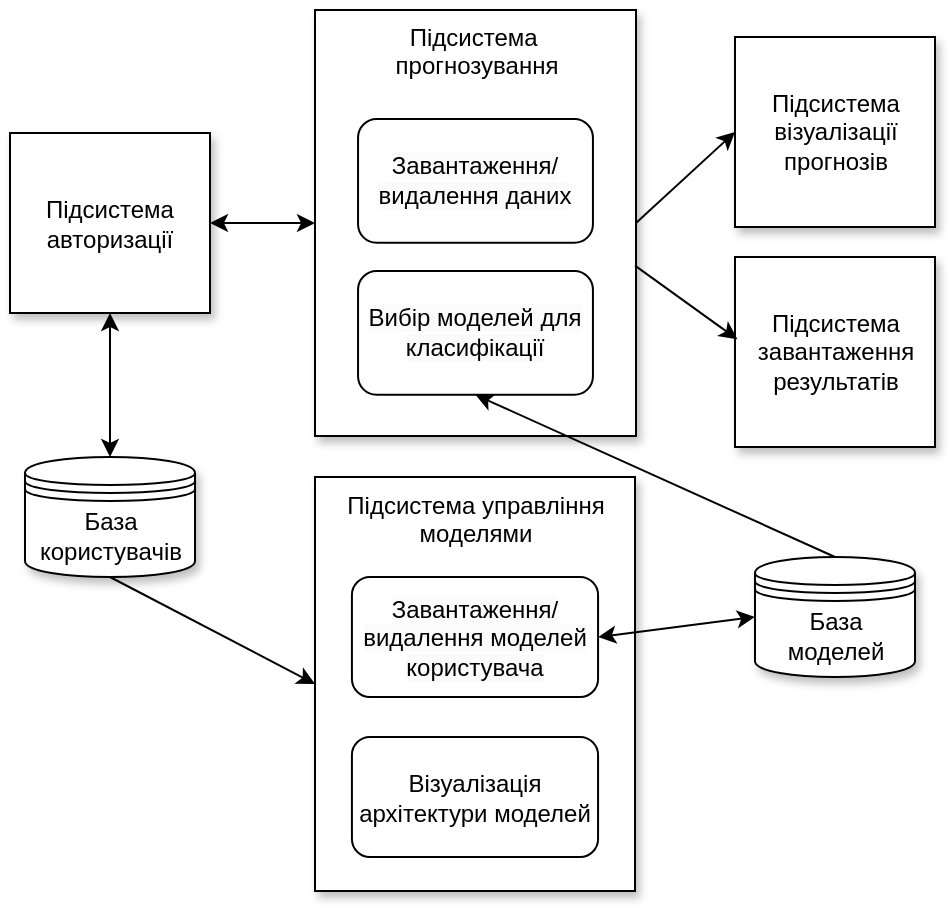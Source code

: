 <mxfile version="24.8.6">
  <diagram name="Сторінка-1" id="ht5yiww-i4QYesKQikYA">
    <mxGraphModel dx="1290" dy="569" grid="0" gridSize="10" guides="1" tooltips="1" connect="1" arrows="1" fold="1" page="1" pageScale="1" pageWidth="827" pageHeight="1169" math="0" shadow="0">
      <root>
        <mxCell id="0" />
        <mxCell id="1" parent="0" />
        <mxCell id="v1wT5hkZusvUxvU8-ito-18" value="" style="whiteSpace=wrap;html=1;" vertex="1" visible="0" parent="1">
          <mxGeometry x="430" y="400" width="120" height="60" as="geometry" />
        </mxCell>
        <mxCell id="v1wT5hkZusvUxvU8-ito-48" value="База користувачів" style="shape=datastore;whiteSpace=wrap;html=1;shadow=1;" vertex="1" parent="1">
          <mxGeometry x="118.5" y="418.5" width="85" height="60" as="geometry" />
        </mxCell>
        <mxCell id="v1wT5hkZusvUxvU8-ito-49" value="База моделей" style="shape=datastore;whiteSpace=wrap;html=1;shadow=1;" vertex="1" parent="1">
          <mxGeometry x="483.5" y="468.5" width="80" height="60" as="geometry" />
        </mxCell>
        <mxCell id="v1wT5hkZusvUxvU8-ito-50" value="Підсистема авторизації" style="rounded=0;whiteSpace=wrap;html=1;shadow=1;" vertex="1" parent="1">
          <mxGeometry x="111" y="256.5" width="100" height="90" as="geometry" />
        </mxCell>
        <mxCell id="v1wT5hkZusvUxvU8-ito-51" value="" style="group;rounded=0;" vertex="1" connectable="0" parent="1">
          <mxGeometry x="263.5" y="428.5" width="160" height="220" as="geometry" />
        </mxCell>
        <mxCell id="v1wT5hkZusvUxvU8-ito-52" value="Підсистема управління моделями" style="rounded=0;whiteSpace=wrap;html=1;verticalAlign=top;shadow=1;" vertex="1" parent="v1wT5hkZusvUxvU8-ito-51">
          <mxGeometry width="160" height="207" as="geometry" />
        </mxCell>
        <mxCell id="v1wT5hkZusvUxvU8-ito-53" value="&lt;span style=&quot;color: rgb(0, 0, 0); font-family: Helvetica; font-size: 12px; font-style: normal; font-variant-ligatures: normal; font-variant-caps: normal; font-weight: 400; letter-spacing: normal; orphans: 2; text-align: center; text-indent: 0px; text-transform: none; widows: 2; word-spacing: 0px; -webkit-text-stroke-width: 0px; white-space: normal; background-color: rgb(251, 251, 251); text-decoration-thickness: initial; text-decoration-style: initial; text-decoration-color: initial; display: inline !important; float: none;&quot;&gt;Завантаження/видалення моделей користувача&lt;/span&gt;" style="rounded=1;whiteSpace=wrap;html=1;" vertex="1" parent="v1wT5hkZusvUxvU8-ito-51">
          <mxGeometry x="18.462" y="50" width="123.077" height="60.0" as="geometry" />
        </mxCell>
        <mxCell id="v1wT5hkZusvUxvU8-ito-54" value="Візуалізація архітектури моделей" style="rounded=1;whiteSpace=wrap;html=1;" vertex="1" parent="v1wT5hkZusvUxvU8-ito-51">
          <mxGeometry x="18.462" y="130" width="123.077" height="60.0" as="geometry" />
        </mxCell>
        <mxCell id="v1wT5hkZusvUxvU8-ito-55" value="Підсистема візуалізації прогнозів" style="rounded=0;whiteSpace=wrap;html=1;shadow=1;" vertex="1" parent="1">
          <mxGeometry x="473.5" y="208.5" width="100" height="95" as="geometry" />
        </mxCell>
        <mxCell id="v1wT5hkZusvUxvU8-ito-56" value="" style="group;rounded=0;shadow=1;" vertex="1" connectable="0" parent="1">
          <mxGeometry x="263.5" y="195" width="160.5" height="227" as="geometry" />
        </mxCell>
        <mxCell id="v1wT5hkZusvUxvU8-ito-57" value="Підсистема&amp;nbsp;&lt;div&gt;прогнозування&lt;/div&gt;" style="rounded=0;whiteSpace=wrap;html=1;verticalAlign=top;shadow=1;" vertex="1" parent="v1wT5hkZusvUxvU8-ito-56">
          <mxGeometry width="160.5" height="213" as="geometry" />
        </mxCell>
        <mxCell id="v1wT5hkZusvUxvU8-ito-58" value="&lt;span style=&quot;color: rgb(0, 0, 0); font-family: Helvetica; font-size: 12px; font-style: normal; font-variant-ligatures: normal; font-variant-caps: normal; font-weight: 400; letter-spacing: normal; orphans: 2; text-align: center; text-indent: 0px; text-transform: none; widows: 2; word-spacing: 0px; -webkit-text-stroke-width: 0px; white-space: normal; background-color: rgb(251, 251, 251); text-decoration-thickness: initial; text-decoration-style: initial; text-decoration-color: initial; display: inline !important; float: none;&quot;&gt;Завантаження/видалення даних&lt;/span&gt;" style="rounded=1;whiteSpace=wrap;html=1;" vertex="1" parent="v1wT5hkZusvUxvU8-ito-56">
          <mxGeometry x="21.53" y="54.503" width="117.439" height="61.909" as="geometry" />
        </mxCell>
        <mxCell id="v1wT5hkZusvUxvU8-ito-59" value="&lt;span style=&quot;color: rgb(0, 0, 0); font-family: Helvetica; font-size: 12px; font-style: normal; font-variant-ligatures: normal; font-variant-caps: normal; font-weight: 400; letter-spacing: normal; orphans: 2; text-align: center; text-indent: 0px; text-transform: none; widows: 2; word-spacing: 0px; -webkit-text-stroke-width: 0px; white-space: normal; background-color: rgb(251, 251, 251); text-decoration-thickness: initial; text-decoration-style: initial; text-decoration-color: initial; display: inline !important; float: none;&quot;&gt;Вибір моделей для класифікації&lt;/span&gt;" style="rounded=1;whiteSpace=wrap;html=1;" vertex="1" parent="v1wT5hkZusvUxvU8-ito-56">
          <mxGeometry x="21.53" y="130.498" width="117.439" height="61.909" as="geometry" />
        </mxCell>
        <mxCell id="v1wT5hkZusvUxvU8-ito-60" value="" style="endArrow=classic;html=1;rounded=0;entryX=0;entryY=0.5;entryDx=0;entryDy=0;exitX=1;exitY=0.5;exitDx=0;exitDy=0;" edge="1" source="v1wT5hkZusvUxvU8-ito-57" target="v1wT5hkZusvUxvU8-ito-55" parent="1">
          <mxGeometry width="50" height="50" relative="1" as="geometry">
            <mxPoint x="353.5" y="388.5" as="sourcePoint" />
            <mxPoint x="403.5" y="338.5" as="targetPoint" />
          </mxGeometry>
        </mxCell>
        <mxCell id="v1wT5hkZusvUxvU8-ito-61" value="" style="endArrow=classic;startArrow=classic;html=1;rounded=0;exitX=1;exitY=0.5;exitDx=0;exitDy=0;entryX=0;entryY=0.5;entryDx=0;entryDy=0;" edge="1" source="v1wT5hkZusvUxvU8-ito-50" target="v1wT5hkZusvUxvU8-ito-57" parent="1">
          <mxGeometry width="50" height="50" relative="1" as="geometry">
            <mxPoint x="243.5" y="338.5" as="sourcePoint" />
            <mxPoint x="293.5" y="288.5" as="targetPoint" />
          </mxGeometry>
        </mxCell>
        <mxCell id="v1wT5hkZusvUxvU8-ito-62" value="" style="endArrow=classic;startArrow=classic;html=1;rounded=0;entryX=0;entryY=0.5;entryDx=0;entryDy=0;exitX=1;exitY=0.5;exitDx=0;exitDy=0;" edge="1" source="v1wT5hkZusvUxvU8-ito-53" target="v1wT5hkZusvUxvU8-ito-49" parent="1">
          <mxGeometry width="50" height="50" relative="1" as="geometry">
            <mxPoint x="403.5" y="498.5" as="sourcePoint" />
            <mxPoint x="453.5" y="448.5" as="targetPoint" />
          </mxGeometry>
        </mxCell>
        <mxCell id="v1wT5hkZusvUxvU8-ito-63" value="" style="endArrow=classic;startArrow=classic;html=1;rounded=0;exitX=0.5;exitY=0;exitDx=0;exitDy=0;entryX=0.5;entryY=1;entryDx=0;entryDy=0;" edge="1" source="v1wT5hkZusvUxvU8-ito-48" target="v1wT5hkZusvUxvU8-ito-50" parent="1">
          <mxGeometry width="50" height="50" relative="1" as="geometry">
            <mxPoint x="283.5" y="428.5" as="sourcePoint" />
            <mxPoint x="333.5" y="378.5" as="targetPoint" />
          </mxGeometry>
        </mxCell>
        <mxCell id="v1wT5hkZusvUxvU8-ito-64" value="" style="endArrow=classic;html=1;rounded=0;exitX=0.5;exitY=0;exitDx=0;exitDy=0;entryX=0.5;entryY=1;entryDx=0;entryDy=0;" edge="1" source="v1wT5hkZusvUxvU8-ito-49" target="v1wT5hkZusvUxvU8-ito-59" parent="1">
          <mxGeometry width="50" height="50" relative="1" as="geometry">
            <mxPoint x="323.5" y="428.5" as="sourcePoint" />
            <mxPoint x="373.5" y="378.5" as="targetPoint" />
          </mxGeometry>
        </mxCell>
        <mxCell id="v1wT5hkZusvUxvU8-ito-65" value="" style="endArrow=classic;html=1;rounded=0;exitX=0.5;exitY=1;exitDx=0;exitDy=0;entryX=0;entryY=0.5;entryDx=0;entryDy=0;" edge="1" source="v1wT5hkZusvUxvU8-ito-48" target="v1wT5hkZusvUxvU8-ito-52" parent="1">
          <mxGeometry width="50" height="50" relative="1" as="geometry">
            <mxPoint x="373.5" y="388.5" as="sourcePoint" />
            <mxPoint x="423.5" y="338.5" as="targetPoint" />
          </mxGeometry>
        </mxCell>
        <mxCell id="v1wT5hkZusvUxvU8-ito-66" value="Підсистема завантаження результатів" style="rounded=0;whiteSpace=wrap;html=1;shadow=1;glass=0;" vertex="1" parent="1">
          <mxGeometry x="473.5" y="318.5" width="100" height="95" as="geometry" />
        </mxCell>
        <mxCell id="v1wT5hkZusvUxvU8-ito-67" value="" style="endArrow=classic;html=1;rounded=0;entryX=0.012;entryY=0.433;entryDx=0;entryDy=0;entryPerimeter=0;exitX=0.997;exitY=0.6;exitDx=0;exitDy=0;exitPerimeter=0;" edge="1" source="v1wT5hkZusvUxvU8-ito-57" target="v1wT5hkZusvUxvU8-ito-66" parent="1">
          <mxGeometry width="50" height="50" relative="1" as="geometry">
            <mxPoint x="363.5" y="428.5" as="sourcePoint" />
            <mxPoint x="413.5" y="378.5" as="targetPoint" />
          </mxGeometry>
        </mxCell>
      </root>
    </mxGraphModel>
  </diagram>
</mxfile>
